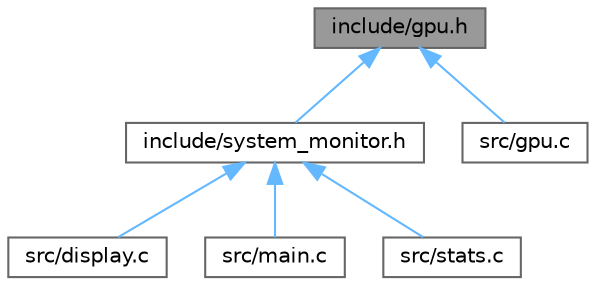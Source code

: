 digraph "include/gpu.h"
{
 // INTERACTIVE_SVG=YES
 // LATEX_PDF_SIZE
  bgcolor="transparent";
  edge [fontname=Helvetica,fontsize=10,labelfontname=Helvetica,labelfontsize=10];
  node [fontname=Helvetica,fontsize=10,shape=box,height=0.2,width=0.4];
  Node1 [id="Node000001",label="include/gpu.h",height=0.2,width=0.4,color="gray40", fillcolor="grey60", style="filled", fontcolor="black",tooltip="GPU monitoring functionality."];
  Node1 -> Node2 [id="edge1_Node000001_Node000002",dir="back",color="steelblue1",style="solid",tooltip=" "];
  Node2 [id="Node000002",label="include/system_monitor.h",height=0.2,width=0.4,color="grey40", fillcolor="white", style="filled",URL="$df/dc9/system__monitor_8h.html",tooltip="Main header file for the system monitor application."];
  Node2 -> Node3 [id="edge2_Node000002_Node000003",dir="back",color="steelblue1",style="solid",tooltip=" "];
  Node3 [id="Node000003",label="src/display.c",height=0.2,width=0.4,color="grey40", fillcolor="white", style="filled",URL="$db/d85/display_8c.html",tooltip="Implementation of display-related functions."];
  Node2 -> Node4 [id="edge3_Node000002_Node000004",dir="back",color="steelblue1",style="solid",tooltip=" "];
  Node4 [id="Node000004",label="src/main.c",height=0.2,width=0.4,color="grey40", fillcolor="white", style="filled",URL="$d0/d29/main_8c.html",tooltip="Main entry point for the system monitor application."];
  Node2 -> Node5 [id="edge4_Node000002_Node000005",dir="back",color="steelblue1",style="solid",tooltip=" "];
  Node5 [id="Node000005",label="src/stats.c",height=0.2,width=0.4,color="grey40", fillcolor="white", style="filled",URL="$da/df1/stats_8c.html",tooltip="Implementation of system statistics gathering functions."];
  Node1 -> Node6 [id="edge5_Node000001_Node000006",dir="back",color="steelblue1",style="solid",tooltip=" "];
  Node6 [id="Node000006",label="src/gpu.c",height=0.2,width=0.4,color="grey40", fillcolor="white", style="filled",URL="$d9/da6/gpu_8c.html",tooltip="Implementation of GPU monitoring functionality."];
}
